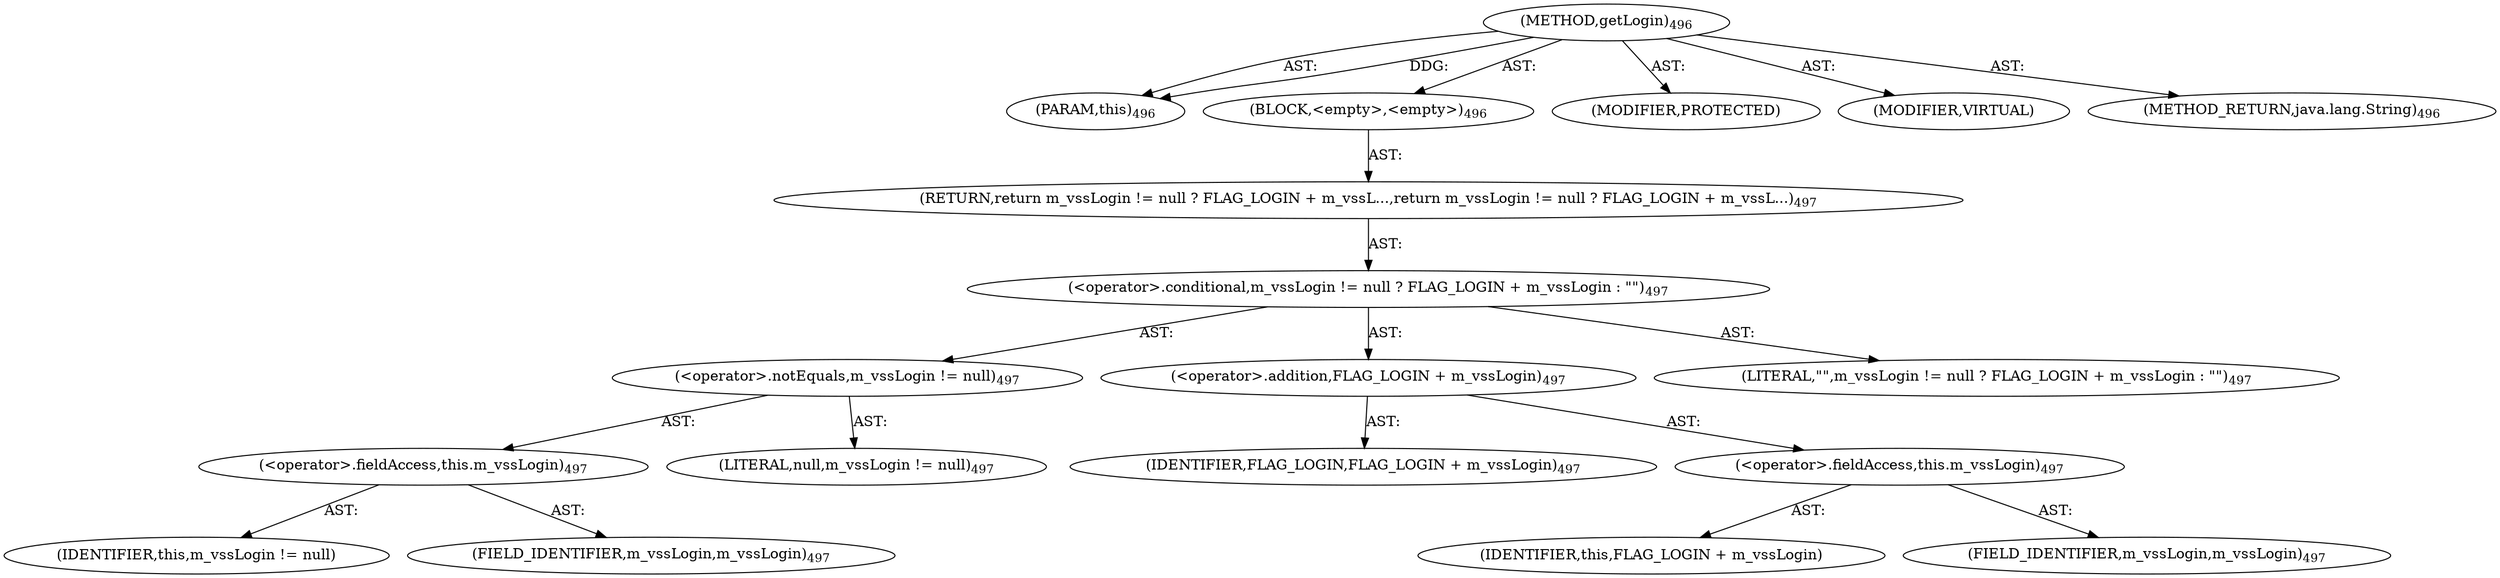 digraph "getLogin" {  
"111669149738" [label = <(METHOD,getLogin)<SUB>496</SUB>> ]
"115964117065" [label = <(PARAM,this)<SUB>496</SUB>> ]
"25769803845" [label = <(BLOCK,&lt;empty&gt;,&lt;empty&gt;)<SUB>496</SUB>> ]
"146028888087" [label = <(RETURN,return m_vssLogin != null ? FLAG_LOGIN + m_vssL...,return m_vssLogin != null ? FLAG_LOGIN + m_vssL...)<SUB>497</SUB>> ]
"30064771256" [label = <(&lt;operator&gt;.conditional,m_vssLogin != null ? FLAG_LOGIN + m_vssLogin : &quot;&quot;)<SUB>497</SUB>> ]
"30064771257" [label = <(&lt;operator&gt;.notEquals,m_vssLogin != null)<SUB>497</SUB>> ]
"30064771258" [label = <(&lt;operator&gt;.fieldAccess,this.m_vssLogin)<SUB>497</SUB>> ]
"68719476908" [label = <(IDENTIFIER,this,m_vssLogin != null)> ]
"55834574910" [label = <(FIELD_IDENTIFIER,m_vssLogin,m_vssLogin)<SUB>497</SUB>> ]
"90194313253" [label = <(LITERAL,null,m_vssLogin != null)<SUB>497</SUB>> ]
"30064771259" [label = <(&lt;operator&gt;.addition,FLAG_LOGIN + m_vssLogin)<SUB>497</SUB>> ]
"68719476909" [label = <(IDENTIFIER,FLAG_LOGIN,FLAG_LOGIN + m_vssLogin)<SUB>497</SUB>> ]
"30064771260" [label = <(&lt;operator&gt;.fieldAccess,this.m_vssLogin)<SUB>497</SUB>> ]
"68719476910" [label = <(IDENTIFIER,this,FLAG_LOGIN + m_vssLogin)> ]
"55834574911" [label = <(FIELD_IDENTIFIER,m_vssLogin,m_vssLogin)<SUB>497</SUB>> ]
"90194313254" [label = <(LITERAL,&quot;&quot;,m_vssLogin != null ? FLAG_LOGIN + m_vssLogin : &quot;&quot;)<SUB>497</SUB>> ]
"133143986286" [label = <(MODIFIER,PROTECTED)> ]
"133143986287" [label = <(MODIFIER,VIRTUAL)> ]
"128849018922" [label = <(METHOD_RETURN,java.lang.String)<SUB>496</SUB>> ]
  "111669149738" -> "115964117065"  [ label = "AST: "] 
  "111669149738" -> "25769803845"  [ label = "AST: "] 
  "111669149738" -> "133143986286"  [ label = "AST: "] 
  "111669149738" -> "133143986287"  [ label = "AST: "] 
  "111669149738" -> "128849018922"  [ label = "AST: "] 
  "25769803845" -> "146028888087"  [ label = "AST: "] 
  "146028888087" -> "30064771256"  [ label = "AST: "] 
  "30064771256" -> "30064771257"  [ label = "AST: "] 
  "30064771256" -> "30064771259"  [ label = "AST: "] 
  "30064771256" -> "90194313254"  [ label = "AST: "] 
  "30064771257" -> "30064771258"  [ label = "AST: "] 
  "30064771257" -> "90194313253"  [ label = "AST: "] 
  "30064771258" -> "68719476908"  [ label = "AST: "] 
  "30064771258" -> "55834574910"  [ label = "AST: "] 
  "30064771259" -> "68719476909"  [ label = "AST: "] 
  "30064771259" -> "30064771260"  [ label = "AST: "] 
  "30064771260" -> "68719476910"  [ label = "AST: "] 
  "30064771260" -> "55834574911"  [ label = "AST: "] 
  "111669149738" -> "115964117065"  [ label = "DDG: "] 
}
